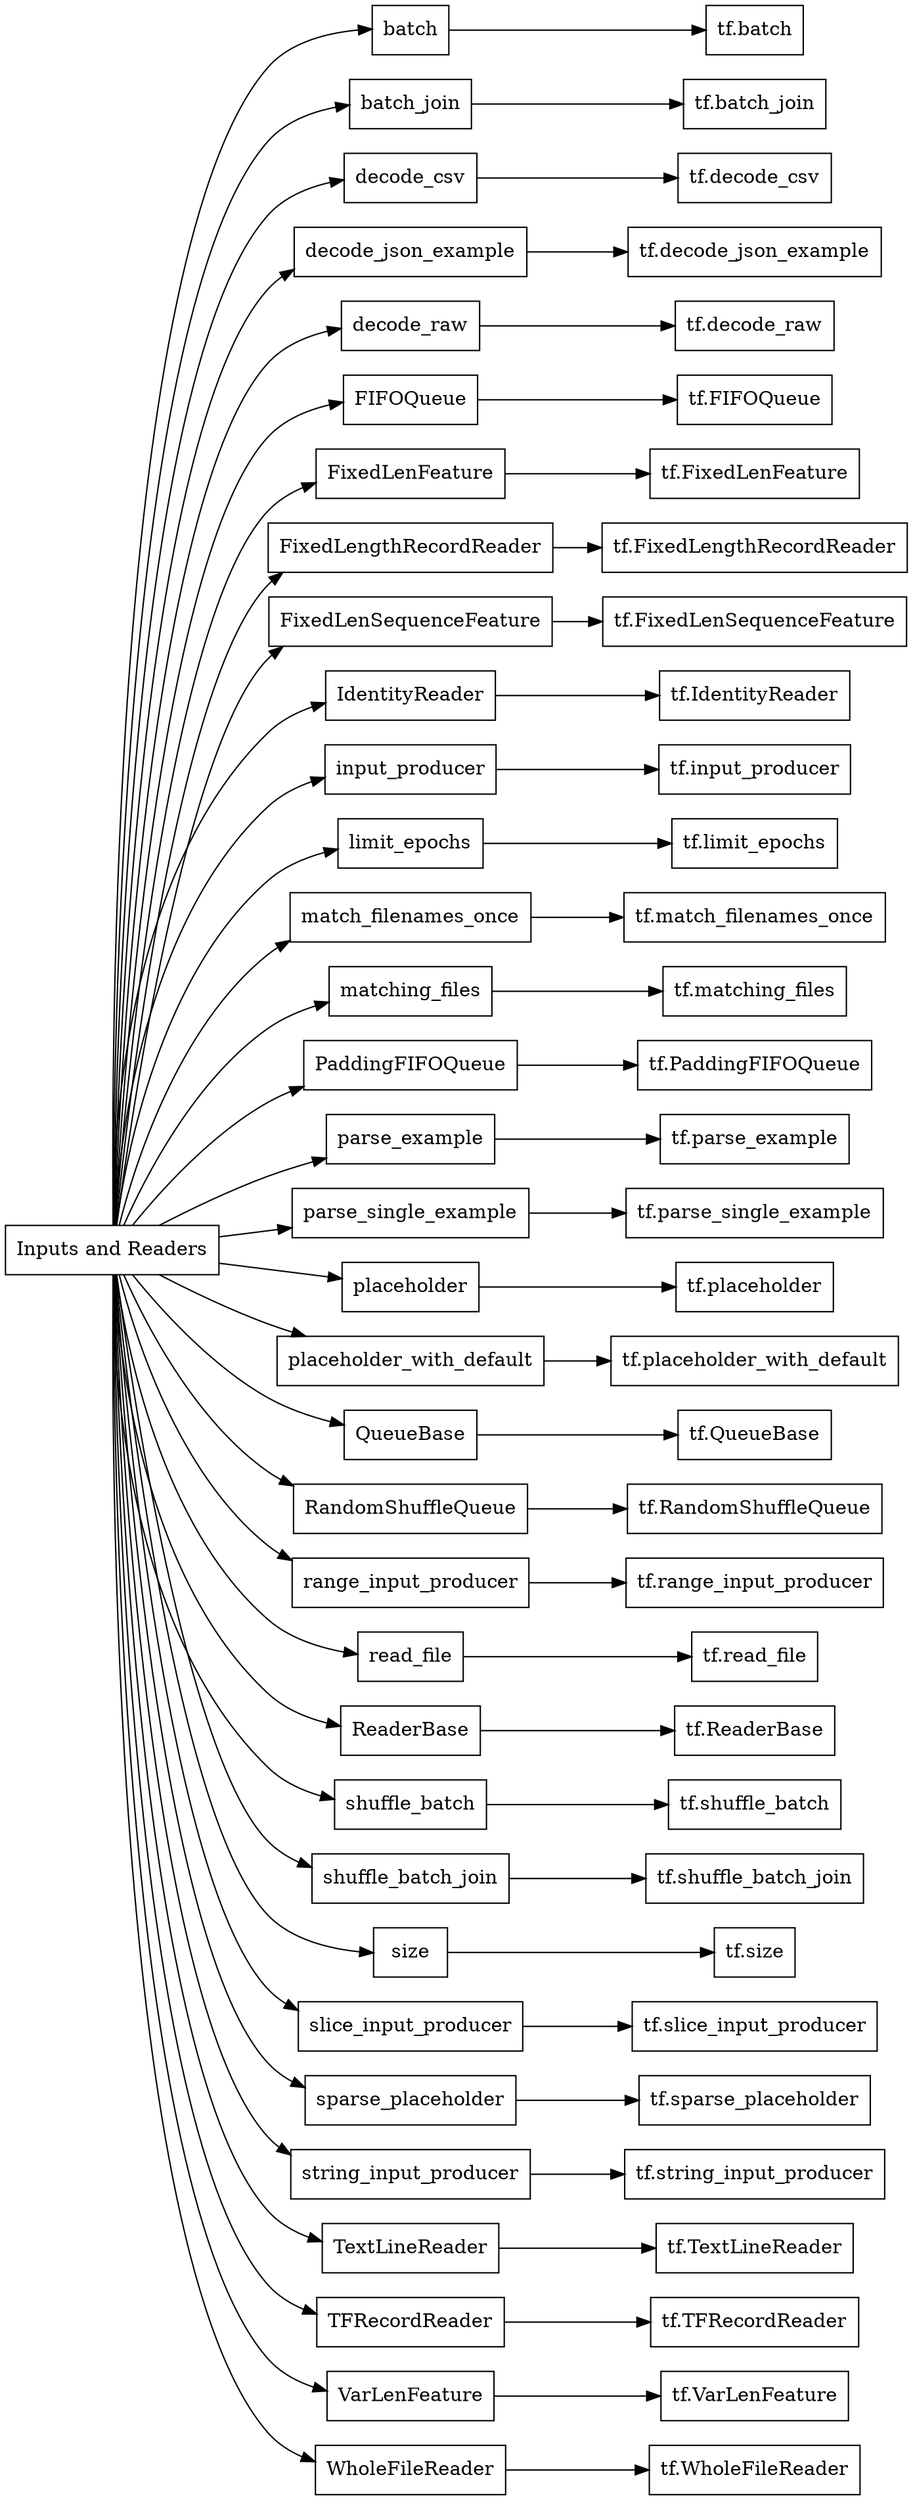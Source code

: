 digraph "Inputs and Readers"{
rankdir="LR"
node [shape="box"]
		"Inputs and Readers" -> "batch" -> "tf.batch";
		"Inputs and Readers" -> "batch_join" -> "tf.batch_join";
		"Inputs and Readers" -> "decode_csv" -> "tf.decode_csv";
		"Inputs and Readers" -> "decode_json_example" -> "tf.decode_json_example";
		"Inputs and Readers" -> "decode_raw" -> "tf.decode_raw";
		"Inputs and Readers" -> "FIFOQueue" -> "tf.FIFOQueue";
		"Inputs and Readers" -> "FixedLenFeature" -> "tf.FixedLenFeature";
		"Inputs and Readers" -> "FixedLengthRecordReader" -> "tf.FixedLengthRecordReader";
		"Inputs and Readers" -> "FixedLenSequenceFeature" -> "tf.FixedLenSequenceFeature";
		"Inputs and Readers" -> "IdentityReader" -> "tf.IdentityReader";
		"Inputs and Readers" -> "input_producer" -> "tf.input_producer";
		"Inputs and Readers" -> "limit_epochs" -> "tf.limit_epochs";
		"Inputs and Readers" -> "match_filenames_once" -> "tf.match_filenames_once";
		"Inputs and Readers" -> "matching_files" -> "tf.matching_files";
		"Inputs and Readers" -> "PaddingFIFOQueue" -> "tf.PaddingFIFOQueue";
		"Inputs and Readers" -> "parse_example" -> "tf.parse_example";
		"Inputs and Readers" -> "parse_single_example" -> "tf.parse_single_example";
		"Inputs and Readers" -> "placeholder" -> "tf.placeholder";
		"Inputs and Readers" -> "placeholder_with_default" -> "tf.placeholder_with_default";
		"Inputs and Readers" -> "QueueBase" -> "tf.QueueBase";
		"Inputs and Readers" -> "RandomShuffleQueue" -> "tf.RandomShuffleQueue";
		"Inputs and Readers" -> "range_input_producer" -> "tf.range_input_producer";
		"Inputs and Readers" -> "read_file" -> "tf.read_file";
		"Inputs and Readers" -> "ReaderBase" -> "tf.ReaderBase";
		"Inputs and Readers" -> "shuffle_batch" -> "tf.shuffle_batch";
		"Inputs and Readers" -> "shuffle_batch_join" -> "tf.shuffle_batch_join";
		"Inputs and Readers" -> "size" -> "tf.size";
		"Inputs and Readers" -> "slice_input_producer" -> "tf.slice_input_producer";
		"Inputs and Readers" -> "sparse_placeholder" -> "tf.sparse_placeholder";
		"Inputs and Readers" -> "string_input_producer" -> "tf.string_input_producer";
		"Inputs and Readers" -> "TextLineReader" -> "tf.TextLineReader";
		"Inputs and Readers" -> "TFRecordReader" -> "tf.TFRecordReader";
		"Inputs and Readers" -> "VarLenFeature" -> "tf.VarLenFeature";
		"Inputs and Readers" -> "WholeFileReader" -> "tf.WholeFileReader";
}
